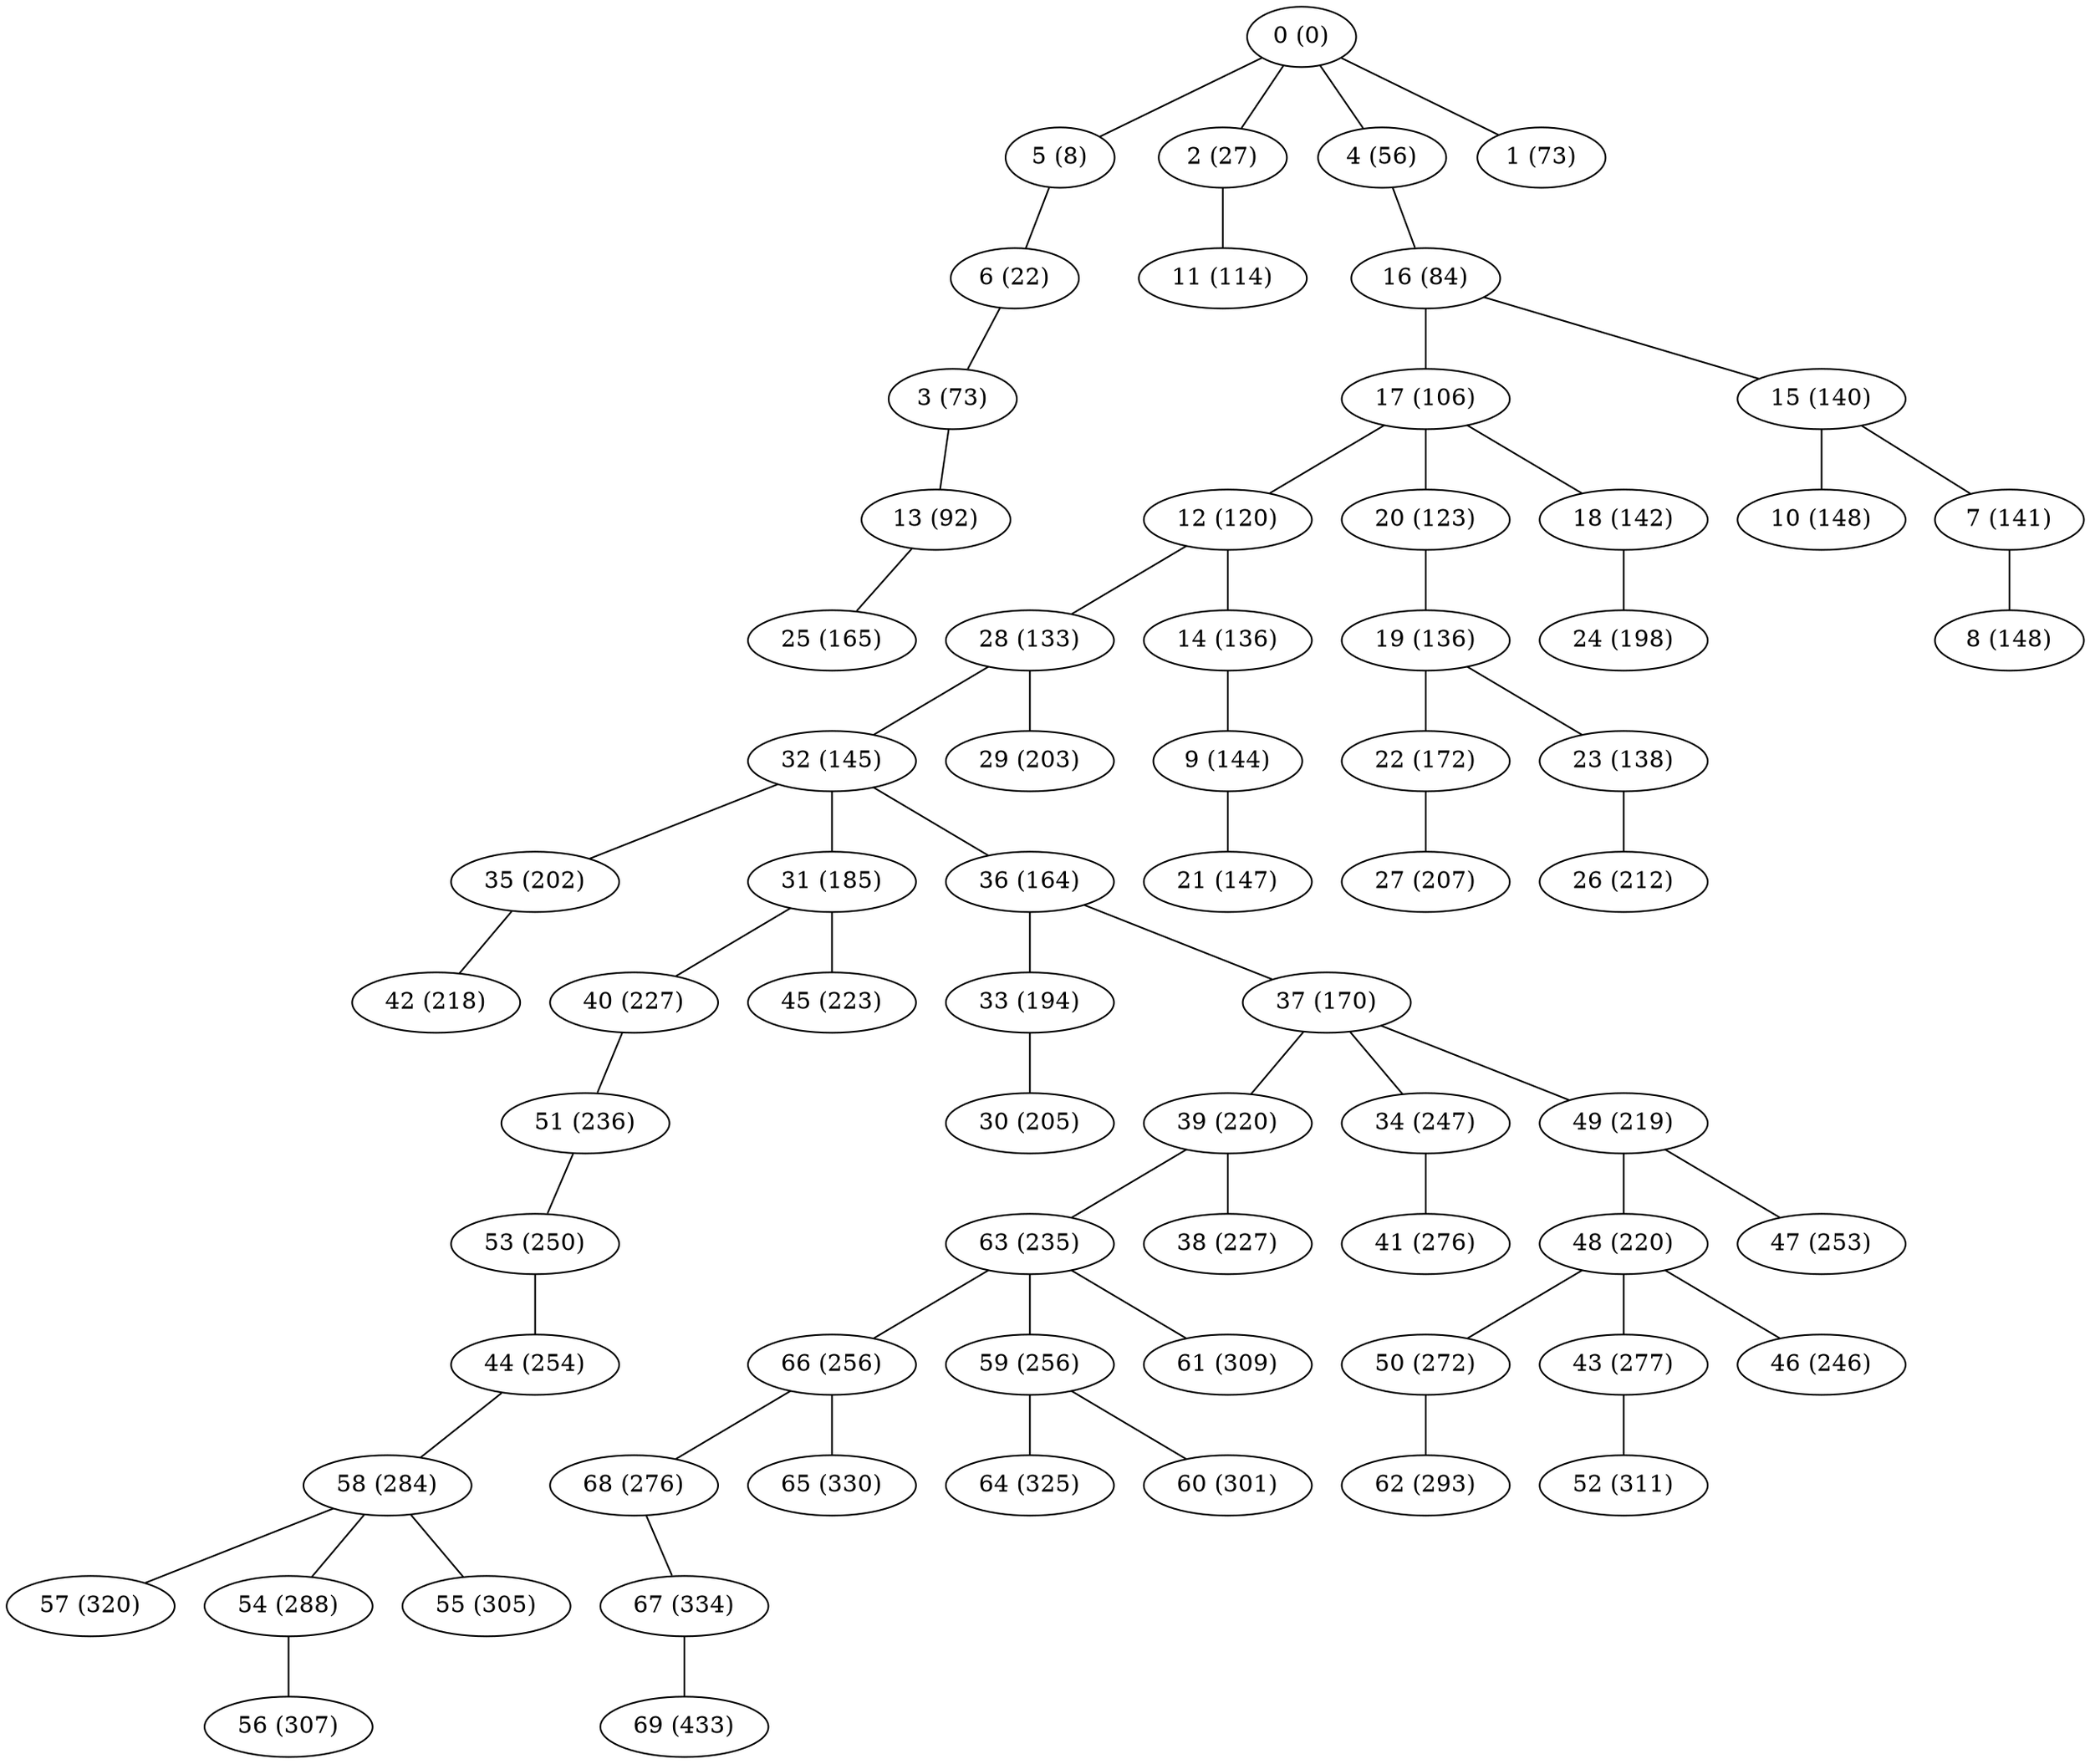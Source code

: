 graph{
"28 (133)" -- "32 (145)";
"48 (220)" -- "50 (272)";
"32 (145)" -- "35 (202)";
"43 (277)" -- "52 (311)";
"17 (106)" -- "12 (120)";
"31 (185)" -- "40 (227)";
"9 (144)" -- "21 (147)";
"66 (256)" -- "68 (276)";
"0 (0)" -- "5 (8)";
"28 (133)" -- "29 (203)";
"58 (284)" -- "57 (320)";
"17 (106)" -- "20 (123)";
"39 (220)" -- "63 (235)";
"15 (140)" -- "10 (148)";
"34 (247)" -- "41 (276)";
"5 (8)" -- "6 (22)";
"33 (194)" -- "30 (205)";
"59 (256)" -- "64 (325)";
"12 (120)" -- "28 (133)";
"40 (227)" -- "51 (236)";
"7 (141)" -- "8 (148)";
"48 (220)" -- "43 (277)";
"0 (0)" -- "2 (27)";
"22 (172)" -- "27 (207)";
"66 (256)" -- "65 (330)";
"20 (123)" -- "19 (136)";
"48 (220)" -- "46 (246)";
"32 (145)" -- "36 (164)";
"44 (254)" -- "58 (284)";
"0 (0)" -- "4 (56)";
"23 (138)" -- "26 (212)";
"68 (276)" -- "67 (334)";
"12 (120)" -- "14 (136)";
"37 (170)" -- "34 (247)";
"63 (235)" -- "61 (309)";
"13 (92)" -- "25 (165)";
"58 (284)" -- "54 (288)";
"0 (0)" -- "1 (73)";
"35 (202)" -- "42 (218)";
"67 (334)" -- "69 (433)";
"19 (136)" -- "23 (138)";
"39 (220)" -- "38 (227)";
"51 (236)" -- "53 (250)";
"36 (164)" -- "37 (170)";
"50 (272)" -- "62 (293)";
"6 (22)" -- "3 (73)";
"37 (170)" -- "49 (219)";
"16 (84)" -- "15 (140)";
"49 (219)" -- "47 (253)";
"19 (136)" -- "22 (172)";
"59 (256)" -- "60 (301)";
"4 (56)" -- "16 (84)";
"49 (219)" -- "48 (220)";
"15 (140)" -- "7 (141)";
"53 (250)" -- "44 (254)";
"32 (145)" -- "31 (185)";
"58 (284)" -- "55 (305)";
"3 (73)" -- "13 (92)";
"37 (170)" -- "39 (220)";
"17 (106)" -- "18 (142)";
"63 (235)" -- "59 (256)";
"36 (164)" -- "33 (194)";
"54 (288)" -- "56 (307)";
"16 (84)" -- "17 (106)";
"31 (185)" -- "45 (223)";
"14 (136)" -- "9 (144)";
"63 (235)" -- "66 (256)";
"18 (142)" -- "24 (198)";
"2 (27)" -- "11 (114)";
}
